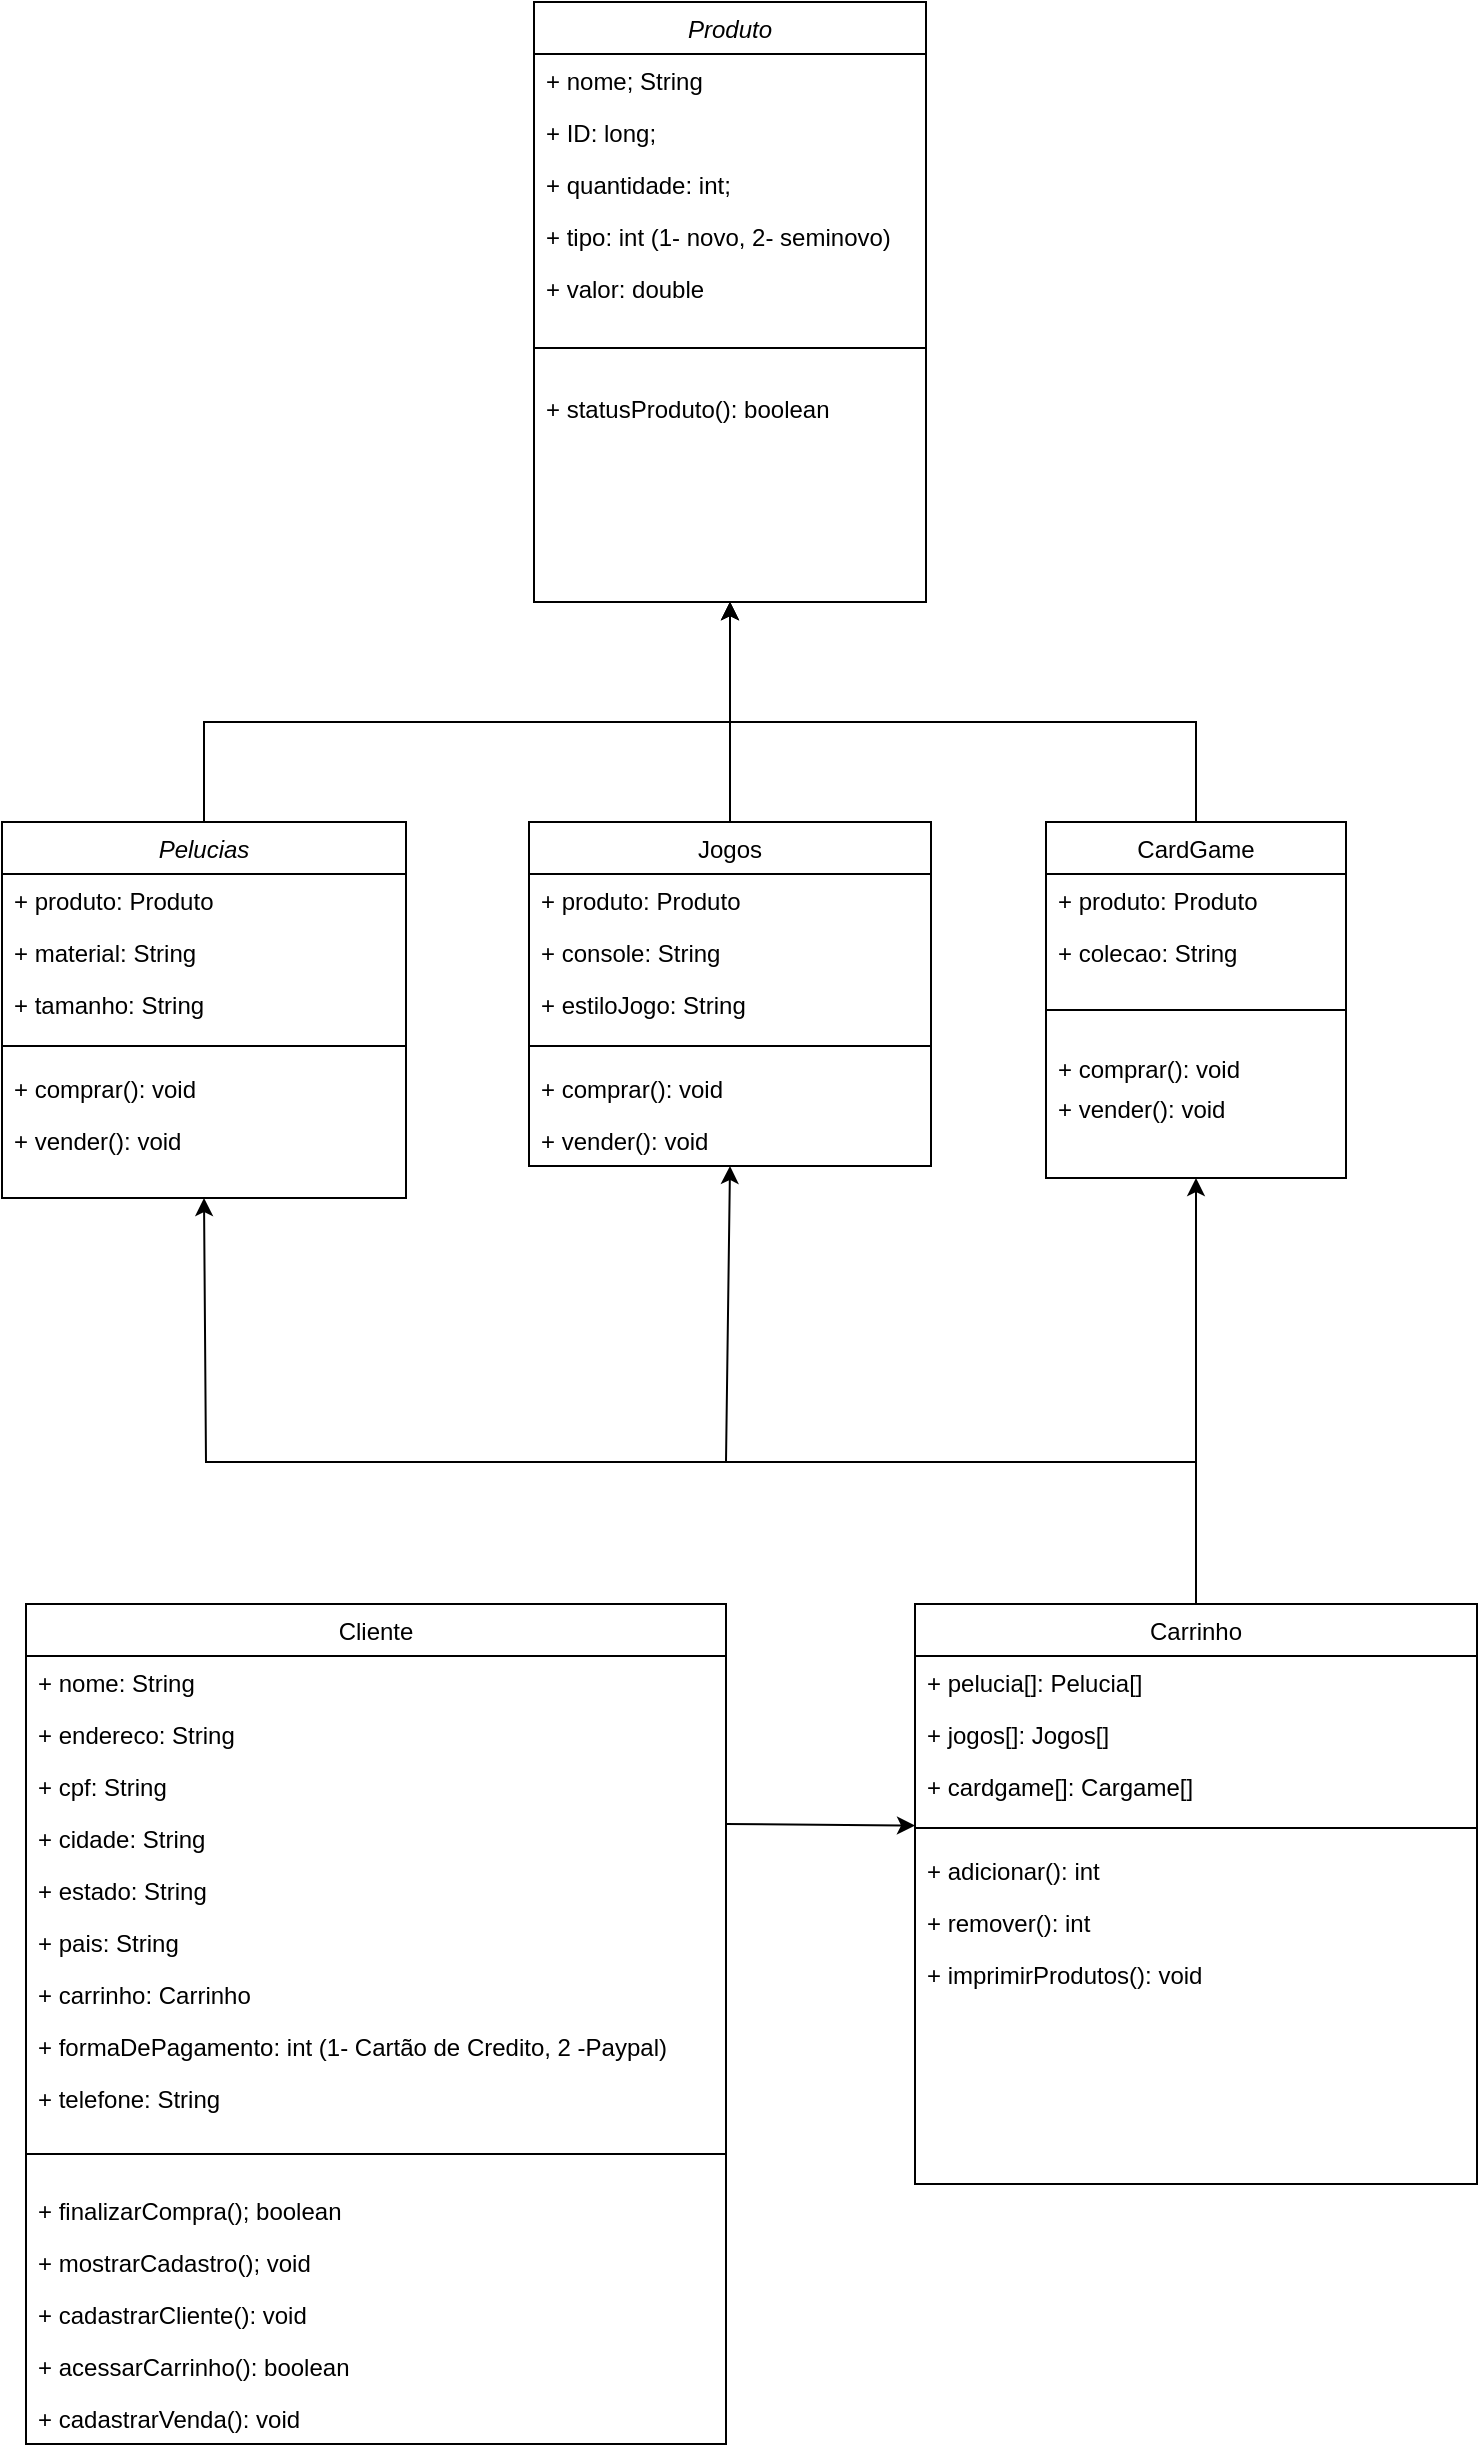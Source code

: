 <mxfile version="20.4.0" type="github">
  <diagram id="C5RBs43oDa-KdzZeNtuy" name="Page-1">
    <mxGraphModel dx="2364" dy="2681" grid="1" gridSize="10" guides="1" tooltips="1" connect="1" arrows="1" fold="1" page="1" pageScale="1" pageWidth="827" pageHeight="1169" math="0" shadow="0">
      <root>
        <mxCell id="WIyWlLk6GJQsqaUBKTNV-0" />
        <mxCell id="WIyWlLk6GJQsqaUBKTNV-1" parent="WIyWlLk6GJQsqaUBKTNV-0" />
        <mxCell id="JkuJIoE7SBukqdG8tUZ_-0" value="Pelucias" style="swimlane;fontStyle=2;align=center;verticalAlign=top;childLayout=stackLayout;horizontal=1;startSize=26;horizontalStack=0;resizeParent=1;resizeLast=0;collapsible=1;marginBottom=0;rounded=0;shadow=0;strokeWidth=1;" vertex="1" parent="WIyWlLk6GJQsqaUBKTNV-1">
          <mxGeometry x="48" y="-670" width="202" height="188" as="geometry">
            <mxRectangle x="230" y="140" width="160" height="26" as="alternateBounds" />
          </mxGeometry>
        </mxCell>
        <mxCell id="JkuJIoE7SBukqdG8tUZ_-1" value="+ produto: Produto" style="text;align=left;verticalAlign=top;spacingLeft=4;spacingRight=4;overflow=hidden;rotatable=0;points=[[0,0.5],[1,0.5]];portConstraint=eastwest;" vertex="1" parent="JkuJIoE7SBukqdG8tUZ_-0">
          <mxGeometry y="26" width="202" height="26" as="geometry" />
        </mxCell>
        <mxCell id="JkuJIoE7SBukqdG8tUZ_-2" value="+ material: String" style="text;align=left;verticalAlign=top;spacingLeft=4;spacingRight=4;overflow=hidden;rotatable=0;points=[[0,0.5],[1,0.5]];portConstraint=eastwest;" vertex="1" parent="JkuJIoE7SBukqdG8tUZ_-0">
          <mxGeometry y="52" width="202" height="26" as="geometry" />
        </mxCell>
        <mxCell id="JkuJIoE7SBukqdG8tUZ_-3" value="+ tamanho: String" style="text;align=left;verticalAlign=top;spacingLeft=4;spacingRight=4;overflow=hidden;rotatable=0;points=[[0,0.5],[1,0.5]];portConstraint=eastwest;" vertex="1" parent="JkuJIoE7SBukqdG8tUZ_-0">
          <mxGeometry y="78" width="202" height="26" as="geometry" />
        </mxCell>
        <mxCell id="JkuJIoE7SBukqdG8tUZ_-4" value="" style="line;html=1;strokeWidth=1;align=left;verticalAlign=middle;spacingTop=-1;spacingLeft=3;spacingRight=3;rotatable=0;labelPosition=right;points=[];portConstraint=eastwest;" vertex="1" parent="JkuJIoE7SBukqdG8tUZ_-0">
          <mxGeometry y="104" width="202" height="16" as="geometry" />
        </mxCell>
        <mxCell id="JkuJIoE7SBukqdG8tUZ_-5" value="+ comprar(): void" style="text;align=left;verticalAlign=top;spacingLeft=4;spacingRight=4;overflow=hidden;rotatable=0;points=[[0,0.5],[1,0.5]];portConstraint=eastwest;" vertex="1" parent="JkuJIoE7SBukqdG8tUZ_-0">
          <mxGeometry y="120" width="202" height="26" as="geometry" />
        </mxCell>
        <mxCell id="JkuJIoE7SBukqdG8tUZ_-6" value="+ vender(): void" style="text;align=left;verticalAlign=top;spacingLeft=4;spacingRight=4;overflow=hidden;rotatable=0;points=[[0,0.5],[1,0.5]];portConstraint=eastwest;" vertex="1" parent="JkuJIoE7SBukqdG8tUZ_-0">
          <mxGeometry y="146" width="202" height="26" as="geometry" />
        </mxCell>
        <mxCell id="JkuJIoE7SBukqdG8tUZ_-7" value="CardGame" style="swimlane;fontStyle=0;align=center;verticalAlign=top;childLayout=stackLayout;horizontal=1;startSize=26;horizontalStack=0;resizeParent=1;resizeLast=0;collapsible=1;marginBottom=0;rounded=0;shadow=0;strokeWidth=1;" vertex="1" parent="WIyWlLk6GJQsqaUBKTNV-1">
          <mxGeometry x="570" y="-670" width="150" height="178" as="geometry">
            <mxRectangle x="340" y="380" width="170" height="26" as="alternateBounds" />
          </mxGeometry>
        </mxCell>
        <mxCell id="JkuJIoE7SBukqdG8tUZ_-8" value="+ produto: Produto" style="text;align=left;verticalAlign=top;spacingLeft=4;spacingRight=4;overflow=hidden;rotatable=0;points=[[0,0.5],[1,0.5]];portConstraint=eastwest;" vertex="1" parent="JkuJIoE7SBukqdG8tUZ_-7">
          <mxGeometry y="26" width="150" height="26" as="geometry" />
        </mxCell>
        <mxCell id="JkuJIoE7SBukqdG8tUZ_-9" value="+ colecao: String" style="text;align=left;verticalAlign=top;spacingLeft=4;spacingRight=4;overflow=hidden;rotatable=0;points=[[0,0.5],[1,0.5]];portConstraint=eastwest;" vertex="1" parent="JkuJIoE7SBukqdG8tUZ_-7">
          <mxGeometry y="52" width="150" height="26" as="geometry" />
        </mxCell>
        <mxCell id="JkuJIoE7SBukqdG8tUZ_-10" value="" style="line;html=1;strokeWidth=1;align=left;verticalAlign=middle;spacingTop=-1;spacingLeft=3;spacingRight=3;rotatable=0;labelPosition=right;points=[];portConstraint=eastwest;" vertex="1" parent="JkuJIoE7SBukqdG8tUZ_-7">
          <mxGeometry y="78" width="150" height="32" as="geometry" />
        </mxCell>
        <mxCell id="JkuJIoE7SBukqdG8tUZ_-11" value="+ comprar(): void" style="text;align=left;verticalAlign=top;spacingLeft=4;spacingRight=4;overflow=hidden;rotatable=0;points=[[0,0.5],[1,0.5]];portConstraint=eastwest;" vertex="1" parent="JkuJIoE7SBukqdG8tUZ_-7">
          <mxGeometry y="110" width="150" height="26" as="geometry" />
        </mxCell>
        <mxCell id="JkuJIoE7SBukqdG8tUZ_-12" value="Carrinho" style="swimlane;fontStyle=0;align=center;verticalAlign=top;childLayout=stackLayout;horizontal=1;startSize=26;horizontalStack=0;resizeParent=1;resizeLast=0;collapsible=1;marginBottom=0;rounded=0;shadow=0;strokeWidth=1;" vertex="1" parent="WIyWlLk6GJQsqaUBKTNV-1">
          <mxGeometry x="504.5" y="-279" width="281" height="290" as="geometry">
            <mxRectangle x="550" y="140" width="160" height="26" as="alternateBounds" />
          </mxGeometry>
        </mxCell>
        <mxCell id="JkuJIoE7SBukqdG8tUZ_-13" value="+ pelucia[]: Pelucia[]" style="text;align=left;verticalAlign=top;spacingLeft=4;spacingRight=4;overflow=hidden;rotatable=0;points=[[0,0.5],[1,0.5]];portConstraint=eastwest;rounded=0;shadow=0;html=0;" vertex="1" parent="JkuJIoE7SBukqdG8tUZ_-12">
          <mxGeometry y="26" width="281" height="26" as="geometry" />
        </mxCell>
        <mxCell id="JkuJIoE7SBukqdG8tUZ_-14" value="+ jogos[]: Jogos[]" style="text;align=left;verticalAlign=top;spacingLeft=4;spacingRight=4;overflow=hidden;rotatable=0;points=[[0,0.5],[1,0.5]];portConstraint=eastwest;" vertex="1" parent="JkuJIoE7SBukqdG8tUZ_-12">
          <mxGeometry y="52" width="281" height="26" as="geometry" />
        </mxCell>
        <mxCell id="JkuJIoE7SBukqdG8tUZ_-15" value="+ cardgame[]: Cargame[]" style="text;align=left;verticalAlign=top;spacingLeft=4;spacingRight=4;overflow=hidden;rotatable=0;points=[[0,0.5],[1,0.5]];portConstraint=eastwest;" vertex="1" parent="JkuJIoE7SBukqdG8tUZ_-12">
          <mxGeometry y="78" width="281" height="26" as="geometry" />
        </mxCell>
        <mxCell id="JkuJIoE7SBukqdG8tUZ_-16" value="" style="line;html=1;strokeWidth=1;align=left;verticalAlign=middle;spacingTop=-1;spacingLeft=3;spacingRight=3;rotatable=0;labelPosition=right;points=[];portConstraint=eastwest;" vertex="1" parent="JkuJIoE7SBukqdG8tUZ_-12">
          <mxGeometry y="104" width="281" height="16" as="geometry" />
        </mxCell>
        <mxCell id="JkuJIoE7SBukqdG8tUZ_-17" value="+ adicionar(): int" style="text;align=left;verticalAlign=top;spacingLeft=4;spacingRight=4;overflow=hidden;rotatable=0;points=[[0,0.5],[1,0.5]];portConstraint=eastwest;" vertex="1" parent="JkuJIoE7SBukqdG8tUZ_-12">
          <mxGeometry y="120" width="281" height="26" as="geometry" />
        </mxCell>
        <mxCell id="JkuJIoE7SBukqdG8tUZ_-18" value="+ remover(): int" style="text;align=left;verticalAlign=top;spacingLeft=4;spacingRight=4;overflow=hidden;rotatable=0;points=[[0,0.5],[1,0.5]];portConstraint=eastwest;" vertex="1" parent="JkuJIoE7SBukqdG8tUZ_-12">
          <mxGeometry y="146" width="281" height="26" as="geometry" />
        </mxCell>
        <mxCell id="JkuJIoE7SBukqdG8tUZ_-19" value="+ imprimirProdutos(): void" style="text;align=left;verticalAlign=top;spacingLeft=4;spacingRight=4;overflow=hidden;rotatable=0;points=[[0,0.5],[1,0.5]];portConstraint=eastwest;" vertex="1" parent="JkuJIoE7SBukqdG8tUZ_-12">
          <mxGeometry y="172" width="281" height="26" as="geometry" />
        </mxCell>
        <mxCell id="JkuJIoE7SBukqdG8tUZ_-20" value="Produto" style="swimlane;fontStyle=2;align=center;verticalAlign=top;childLayout=stackLayout;horizontal=1;startSize=26;horizontalStack=0;resizeParent=1;resizeLast=0;collapsible=1;marginBottom=0;rounded=0;shadow=0;strokeWidth=1;" vertex="1" parent="WIyWlLk6GJQsqaUBKTNV-1">
          <mxGeometry x="314" y="-1080" width="196" height="300" as="geometry">
            <mxRectangle x="230" y="140" width="160" height="26" as="alternateBounds" />
          </mxGeometry>
        </mxCell>
        <mxCell id="JkuJIoE7SBukqdG8tUZ_-21" value="+ nome; String" style="text;align=left;verticalAlign=top;spacingLeft=4;spacingRight=4;overflow=hidden;rotatable=0;points=[[0,0.5],[1,0.5]];portConstraint=eastwest;" vertex="1" parent="JkuJIoE7SBukqdG8tUZ_-20">
          <mxGeometry y="26" width="196" height="26" as="geometry" />
        </mxCell>
        <mxCell id="JkuJIoE7SBukqdG8tUZ_-22" value="+ ID: long;" style="text;align=left;verticalAlign=top;spacingLeft=4;spacingRight=4;overflow=hidden;rotatable=0;points=[[0,0.5],[1,0.5]];portConstraint=eastwest;rounded=0;shadow=0;html=0;" vertex="1" parent="JkuJIoE7SBukqdG8tUZ_-20">
          <mxGeometry y="52" width="196" height="26" as="geometry" />
        </mxCell>
        <mxCell id="JkuJIoE7SBukqdG8tUZ_-23" value="+ quantidade: int;" style="text;align=left;verticalAlign=top;spacingLeft=4;spacingRight=4;overflow=hidden;rotatable=0;points=[[0,0.5],[1,0.5]];portConstraint=eastwest;rounded=0;shadow=0;html=0;" vertex="1" parent="JkuJIoE7SBukqdG8tUZ_-20">
          <mxGeometry y="78" width="196" height="26" as="geometry" />
        </mxCell>
        <mxCell id="JkuJIoE7SBukqdG8tUZ_-24" value="+ tipo: int (1- novo, 2- seminovo)" style="text;align=left;verticalAlign=top;spacingLeft=4;spacingRight=4;overflow=hidden;rotatable=0;points=[[0,0.5],[1,0.5]];portConstraint=eastwest;rounded=0;shadow=0;html=0;" vertex="1" parent="JkuJIoE7SBukqdG8tUZ_-20">
          <mxGeometry y="104" width="196" height="26" as="geometry" />
        </mxCell>
        <mxCell id="JkuJIoE7SBukqdG8tUZ_-25" value="+ valor: double" style="text;align=left;verticalAlign=top;spacingLeft=4;spacingRight=4;overflow=hidden;rotatable=0;points=[[0,0.5],[1,0.5]];portConstraint=eastwest;rounded=0;shadow=0;html=0;" vertex="1" parent="JkuJIoE7SBukqdG8tUZ_-20">
          <mxGeometry y="130" width="196" height="26" as="geometry" />
        </mxCell>
        <mxCell id="JkuJIoE7SBukqdG8tUZ_-26" value="" style="line;html=1;strokeWidth=1;align=left;verticalAlign=middle;spacingTop=-1;spacingLeft=3;spacingRight=3;rotatable=0;labelPosition=right;points=[];portConstraint=eastwest;" vertex="1" parent="JkuJIoE7SBukqdG8tUZ_-20">
          <mxGeometry y="156" width="196" height="34" as="geometry" />
        </mxCell>
        <mxCell id="JkuJIoE7SBukqdG8tUZ_-27" value="+ statusProduto(): boolean" style="text;align=left;verticalAlign=top;spacingLeft=4;spacingRight=4;overflow=hidden;rotatable=0;points=[[0,0.5],[1,0.5]];portConstraint=eastwest;" vertex="1" parent="JkuJIoE7SBukqdG8tUZ_-20">
          <mxGeometry y="190" width="196" height="26" as="geometry" />
        </mxCell>
        <mxCell id="JkuJIoE7SBukqdG8tUZ_-28" value="Cliente" style="swimlane;fontStyle=0;align=center;verticalAlign=top;childLayout=stackLayout;horizontal=1;startSize=26;horizontalStack=0;resizeParent=1;resizeLast=0;collapsible=1;marginBottom=0;rounded=0;shadow=0;strokeWidth=1;" vertex="1" parent="WIyWlLk6GJQsqaUBKTNV-1">
          <mxGeometry x="60" y="-279" width="350" height="420" as="geometry">
            <mxRectangle x="550" y="140" width="160" height="26" as="alternateBounds" />
          </mxGeometry>
        </mxCell>
        <mxCell id="JkuJIoE7SBukqdG8tUZ_-29" value="+ nome: String" style="text;align=left;verticalAlign=top;spacingLeft=4;spacingRight=4;overflow=hidden;rotatable=0;points=[[0,0.5],[1,0.5]];portConstraint=eastwest;rounded=0;shadow=0;html=0;" vertex="1" parent="JkuJIoE7SBukqdG8tUZ_-28">
          <mxGeometry y="26" width="350" height="26" as="geometry" />
        </mxCell>
        <mxCell id="JkuJIoE7SBukqdG8tUZ_-30" value="+ endereco: String" style="text;align=left;verticalAlign=top;spacingLeft=4;spacingRight=4;overflow=hidden;rotatable=0;points=[[0,0.5],[1,0.5]];portConstraint=eastwest;" vertex="1" parent="JkuJIoE7SBukqdG8tUZ_-28">
          <mxGeometry y="52" width="350" height="26" as="geometry" />
        </mxCell>
        <mxCell id="JkuJIoE7SBukqdG8tUZ_-31" value="+ cpf: String" style="text;align=left;verticalAlign=top;spacingLeft=4;spacingRight=4;overflow=hidden;rotatable=0;points=[[0,0.5],[1,0.5]];portConstraint=eastwest;" vertex="1" parent="JkuJIoE7SBukqdG8tUZ_-28">
          <mxGeometry y="78" width="350" height="26" as="geometry" />
        </mxCell>
        <mxCell id="JkuJIoE7SBukqdG8tUZ_-32" value="+ cidade: String" style="text;align=left;verticalAlign=top;spacingLeft=4;spacingRight=4;overflow=hidden;rotatable=0;points=[[0,0.5],[1,0.5]];portConstraint=eastwest;" vertex="1" parent="JkuJIoE7SBukqdG8tUZ_-28">
          <mxGeometry y="104" width="350" height="26" as="geometry" />
        </mxCell>
        <mxCell id="JkuJIoE7SBukqdG8tUZ_-33" value="+ estado: String" style="text;align=left;verticalAlign=top;spacingLeft=4;spacingRight=4;overflow=hidden;rotatable=0;points=[[0,0.5],[1,0.5]];portConstraint=eastwest;" vertex="1" parent="JkuJIoE7SBukqdG8tUZ_-28">
          <mxGeometry y="130" width="350" height="26" as="geometry" />
        </mxCell>
        <mxCell id="JkuJIoE7SBukqdG8tUZ_-34" value="+ pais: String" style="text;align=left;verticalAlign=top;spacingLeft=4;spacingRight=4;overflow=hidden;rotatable=0;points=[[0,0.5],[1,0.5]];portConstraint=eastwest;" vertex="1" parent="JkuJIoE7SBukqdG8tUZ_-28">
          <mxGeometry y="156" width="350" height="26" as="geometry" />
        </mxCell>
        <mxCell id="JkuJIoE7SBukqdG8tUZ_-35" value="+ carrinho: Carrinho" style="text;align=left;verticalAlign=top;spacingLeft=4;spacingRight=4;overflow=hidden;rotatable=0;points=[[0,0.5],[1,0.5]];portConstraint=eastwest;" vertex="1" parent="JkuJIoE7SBukqdG8tUZ_-28">
          <mxGeometry y="182" width="350" height="26" as="geometry" />
        </mxCell>
        <mxCell id="JkuJIoE7SBukqdG8tUZ_-36" value="+ formaDePagamento: int (1- Cartão de Credito, 2 -Paypal)" style="text;align=left;verticalAlign=top;spacingLeft=4;spacingRight=4;overflow=hidden;rotatable=0;points=[[0,0.5],[1,0.5]];portConstraint=eastwest;" vertex="1" parent="JkuJIoE7SBukqdG8tUZ_-28">
          <mxGeometry y="208" width="350" height="26" as="geometry" />
        </mxCell>
        <mxCell id="JkuJIoE7SBukqdG8tUZ_-37" value="+ telefone: String" style="text;align=left;verticalAlign=top;spacingLeft=4;spacingRight=4;overflow=hidden;rotatable=0;points=[[0,0.5],[1,0.5]];portConstraint=eastwest;" vertex="1" parent="JkuJIoE7SBukqdG8tUZ_-28">
          <mxGeometry y="234" width="350" height="26" as="geometry" />
        </mxCell>
        <mxCell id="JkuJIoE7SBukqdG8tUZ_-38" value="" style="line;html=1;strokeWidth=1;align=left;verticalAlign=middle;spacingTop=-1;spacingLeft=3;spacingRight=3;rotatable=0;labelPosition=right;points=[];portConstraint=eastwest;" vertex="1" parent="JkuJIoE7SBukqdG8tUZ_-28">
          <mxGeometry y="260" width="350" height="30" as="geometry" />
        </mxCell>
        <mxCell id="JkuJIoE7SBukqdG8tUZ_-39" value="+ finalizarCompra(); boolean" style="text;align=left;verticalAlign=top;spacingLeft=4;spacingRight=4;overflow=hidden;rotatable=0;points=[[0,0.5],[1,0.5]];portConstraint=eastwest;" vertex="1" parent="JkuJIoE7SBukqdG8tUZ_-28">
          <mxGeometry y="290" width="350" height="26" as="geometry" />
        </mxCell>
        <mxCell id="JkuJIoE7SBukqdG8tUZ_-40" value="+ mostrarCadastro(); void" style="text;align=left;verticalAlign=top;spacingLeft=4;spacingRight=4;overflow=hidden;rotatable=0;points=[[0,0.5],[1,0.5]];portConstraint=eastwest;" vertex="1" parent="JkuJIoE7SBukqdG8tUZ_-28">
          <mxGeometry y="316" width="350" height="26" as="geometry" />
        </mxCell>
        <mxCell id="JkuJIoE7SBukqdG8tUZ_-41" value="+ cadastrarCliente(): void" style="text;align=left;verticalAlign=top;spacingLeft=4;spacingRight=4;overflow=hidden;rotatable=0;points=[[0,0.5],[1,0.5]];portConstraint=eastwest;" vertex="1" parent="JkuJIoE7SBukqdG8tUZ_-28">
          <mxGeometry y="342" width="350" height="26" as="geometry" />
        </mxCell>
        <mxCell id="JkuJIoE7SBukqdG8tUZ_-42" value="+ acessarCarrinho(): boolean" style="text;align=left;verticalAlign=top;spacingLeft=4;spacingRight=4;overflow=hidden;rotatable=0;points=[[0,0.5],[1,0.5]];portConstraint=eastwest;" vertex="1" parent="JkuJIoE7SBukqdG8tUZ_-28">
          <mxGeometry y="368" width="350" height="26" as="geometry" />
        </mxCell>
        <mxCell id="JkuJIoE7SBukqdG8tUZ_-43" value="+ cadastrarVenda(): void" style="text;align=left;verticalAlign=top;spacingLeft=4;spacingRight=4;overflow=hidden;rotatable=0;points=[[0,0.5],[1,0.5]];portConstraint=eastwest;" vertex="1" parent="JkuJIoE7SBukqdG8tUZ_-28">
          <mxGeometry y="394" width="350" height="26" as="geometry" />
        </mxCell>
        <mxCell id="JkuJIoE7SBukqdG8tUZ_-44" value="Jogos" style="swimlane;fontStyle=0;align=center;verticalAlign=top;childLayout=stackLayout;horizontal=1;startSize=26;horizontalStack=0;resizeParent=1;resizeLast=0;collapsible=1;marginBottom=0;rounded=0;shadow=0;strokeWidth=1;" vertex="1" parent="WIyWlLk6GJQsqaUBKTNV-1">
          <mxGeometry x="311.5" y="-670" width="201" height="172" as="geometry">
            <mxRectangle x="130" y="380" width="160" height="26" as="alternateBounds" />
          </mxGeometry>
        </mxCell>
        <mxCell id="JkuJIoE7SBukqdG8tUZ_-45" value="+ produto: Produto" style="text;align=left;verticalAlign=top;spacingLeft=4;spacingRight=4;overflow=hidden;rotatable=0;points=[[0,0.5],[1,0.5]];portConstraint=eastwest;" vertex="1" parent="JkuJIoE7SBukqdG8tUZ_-44">
          <mxGeometry y="26" width="201" height="26" as="geometry" />
        </mxCell>
        <mxCell id="JkuJIoE7SBukqdG8tUZ_-46" value="+ console: String" style="text;align=left;verticalAlign=top;spacingLeft=4;spacingRight=4;overflow=hidden;rotatable=0;points=[[0,0.5],[1,0.5]];portConstraint=eastwest;" vertex="1" parent="JkuJIoE7SBukqdG8tUZ_-44">
          <mxGeometry y="52" width="201" height="26" as="geometry" />
        </mxCell>
        <mxCell id="JkuJIoE7SBukqdG8tUZ_-47" value="+ estiloJogo: String" style="text;align=left;verticalAlign=top;spacingLeft=4;spacingRight=4;overflow=hidden;rotatable=0;points=[[0,0.5],[1,0.5]];portConstraint=eastwest;" vertex="1" parent="JkuJIoE7SBukqdG8tUZ_-44">
          <mxGeometry y="78" width="201" height="26" as="geometry" />
        </mxCell>
        <mxCell id="JkuJIoE7SBukqdG8tUZ_-48" value="" style="line;html=1;strokeWidth=1;align=left;verticalAlign=middle;spacingTop=-1;spacingLeft=3;spacingRight=3;rotatable=0;labelPosition=right;points=[];portConstraint=eastwest;" vertex="1" parent="JkuJIoE7SBukqdG8tUZ_-44">
          <mxGeometry y="104" width="201" height="16" as="geometry" />
        </mxCell>
        <mxCell id="JkuJIoE7SBukqdG8tUZ_-49" value="+ comprar(): void" style="text;align=left;verticalAlign=top;spacingLeft=4;spacingRight=4;overflow=hidden;rotatable=0;points=[[0,0.5],[1,0.5]];portConstraint=eastwest;" vertex="1" parent="JkuJIoE7SBukqdG8tUZ_-44">
          <mxGeometry y="120" width="201" height="26" as="geometry" />
        </mxCell>
        <mxCell id="JkuJIoE7SBukqdG8tUZ_-50" value="+ vender(): void" style="text;align=left;verticalAlign=top;spacingLeft=4;spacingRight=4;overflow=hidden;rotatable=0;points=[[0,0.5],[1,0.5]];portConstraint=eastwest;" vertex="1" parent="JkuJIoE7SBukqdG8tUZ_-44">
          <mxGeometry y="146" width="201" height="26" as="geometry" />
        </mxCell>
        <mxCell id="JkuJIoE7SBukqdG8tUZ_-51" value="" style="endArrow=classic;html=1;rounded=0;exitX=0.5;exitY=0;exitDx=0;exitDy=0;entryX=0.5;entryY=1;entryDx=0;entryDy=0;" edge="1" parent="WIyWlLk6GJQsqaUBKTNV-1" source="JkuJIoE7SBukqdG8tUZ_-0" target="JkuJIoE7SBukqdG8tUZ_-20">
          <mxGeometry width="50" height="50" relative="1" as="geometry">
            <mxPoint x="360" y="-510" as="sourcePoint" />
            <mxPoint x="410" y="-560" as="targetPoint" />
            <Array as="points">
              <mxPoint x="149" y="-720" />
              <mxPoint x="412" y="-720" />
            </Array>
          </mxGeometry>
        </mxCell>
        <mxCell id="JkuJIoE7SBukqdG8tUZ_-52" value="" style="endArrow=classic;html=1;rounded=0;entryX=0.5;entryY=1;entryDx=0;entryDy=0;" edge="1" parent="WIyWlLk6GJQsqaUBKTNV-1" source="JkuJIoE7SBukqdG8tUZ_-44" target="JkuJIoE7SBukqdG8tUZ_-20">
          <mxGeometry width="50" height="50" relative="1" as="geometry">
            <mxPoint x="360" y="-510" as="sourcePoint" />
            <mxPoint x="410" y="-560" as="targetPoint" />
          </mxGeometry>
        </mxCell>
        <mxCell id="JkuJIoE7SBukqdG8tUZ_-53" value="" style="endArrow=classic;html=1;rounded=0;exitX=0.5;exitY=0;exitDx=0;exitDy=0;entryX=0.5;entryY=1;entryDx=0;entryDy=0;" edge="1" parent="WIyWlLk6GJQsqaUBKTNV-1" source="JkuJIoE7SBukqdG8tUZ_-7" target="JkuJIoE7SBukqdG8tUZ_-20">
          <mxGeometry width="50" height="50" relative="1" as="geometry">
            <mxPoint x="360" y="-620" as="sourcePoint" />
            <mxPoint x="410" y="-670" as="targetPoint" />
            <Array as="points">
              <mxPoint x="645" y="-720" />
              <mxPoint x="412" y="-720" />
            </Array>
          </mxGeometry>
        </mxCell>
        <mxCell id="JkuJIoE7SBukqdG8tUZ_-54" value="" style="endArrow=classic;html=1;rounded=0;exitX=1;exitY=0.231;exitDx=0;exitDy=0;exitPerimeter=0;" edge="1" parent="WIyWlLk6GJQsqaUBKTNV-1" source="JkuJIoE7SBukqdG8tUZ_-32" target="JkuJIoE7SBukqdG8tUZ_-16">
          <mxGeometry width="50" height="50" relative="1" as="geometry">
            <mxPoint x="220" y="-52" as="sourcePoint" />
            <mxPoint x="410" y="-320" as="targetPoint" />
          </mxGeometry>
        </mxCell>
        <mxCell id="JkuJIoE7SBukqdG8tUZ_-55" value="" style="endArrow=classic;html=1;rounded=0;entryX=0.5;entryY=1;entryDx=0;entryDy=0;exitX=0.5;exitY=0;exitDx=0;exitDy=0;" edge="1" parent="WIyWlLk6GJQsqaUBKTNV-1" source="JkuJIoE7SBukqdG8tUZ_-12" target="JkuJIoE7SBukqdG8tUZ_-7">
          <mxGeometry width="50" height="50" relative="1" as="geometry">
            <mxPoint x="650" y="-280" as="sourcePoint" />
            <mxPoint x="650" y="-490" as="targetPoint" />
          </mxGeometry>
        </mxCell>
        <mxCell id="JkuJIoE7SBukqdG8tUZ_-56" value="" style="endArrow=classic;html=1;rounded=0;entryX=0.5;entryY=1;entryDx=0;entryDy=0;exitX=0.5;exitY=0;exitDx=0;exitDy=0;" edge="1" parent="WIyWlLk6GJQsqaUBKTNV-1" source="JkuJIoE7SBukqdG8tUZ_-12" target="JkuJIoE7SBukqdG8tUZ_-44">
          <mxGeometry width="50" height="50" relative="1" as="geometry">
            <mxPoint x="650" y="-280" as="sourcePoint" />
            <mxPoint x="460" y="-350" as="targetPoint" />
            <Array as="points">
              <mxPoint x="645" y="-350" />
              <mxPoint x="410" y="-350" />
            </Array>
          </mxGeometry>
        </mxCell>
        <mxCell id="JkuJIoE7SBukqdG8tUZ_-57" value="" style="endArrow=classic;html=1;rounded=0;entryX=0.5;entryY=1;entryDx=0;entryDy=0;exitX=0.5;exitY=0;exitDx=0;exitDy=0;" edge="1" parent="WIyWlLk6GJQsqaUBKTNV-1" source="JkuJIoE7SBukqdG8tUZ_-12" target="JkuJIoE7SBukqdG8tUZ_-0">
          <mxGeometry width="50" height="50" relative="1" as="geometry">
            <mxPoint x="650" y="-280" as="sourcePoint" />
            <mxPoint x="460" y="-350" as="targetPoint" />
            <Array as="points">
              <mxPoint x="645" y="-350" />
              <mxPoint x="150" y="-350" />
            </Array>
          </mxGeometry>
        </mxCell>
        <mxCell id="JkuJIoE7SBukqdG8tUZ_-58" value="+ vender(): void" style="text;align=left;verticalAlign=top;spacingLeft=4;spacingRight=4;overflow=hidden;rotatable=0;points=[[0,0.5],[1,0.5]];portConstraint=eastwest;" vertex="1" parent="WIyWlLk6GJQsqaUBKTNV-1">
          <mxGeometry x="570" y="-540" width="202" height="26" as="geometry" />
        </mxCell>
      </root>
    </mxGraphModel>
  </diagram>
</mxfile>
